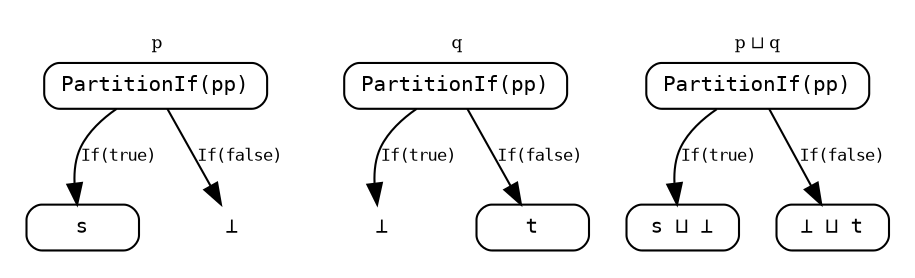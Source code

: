 digraph PartitionIflub {
	margin=0.01;
	fontsize=8.0;

	node [fontsize=10.0, height=0.3, shape=record, style=rounded, fontname="Monospace"];
	edge [fontsize=8.0, fontname="Monospace"];

	subgraph cluster_p {
		label="p";
		color=white;

		p0 -> p1 [label="If(true)"];
		p0 -> p2 [label="If(false)"];

		p0 [label="PartitionIf(pp)"];
		p1 [label="s"];
		p2 [label="⊥", shape=plaintext];
	}
	
	subgraph cluster_q {
		label="q";
		color=white;

		q0 -> q1 [label="If(true)"];
		q0 -> q2 [label="If(false)"];

		q0 [label="PartitionIf(pp)"];
		q1 [label="⊥", shape=plaintext];
		q2 [label="t"];
	}
	
	subgraph cluster_l {
		label="p ⊔ q";
		color=white;

		l0 -> l1 [label="If(true)"];
		l0 -> l2 [label="If(false)"];

		l0 [label="PartitionIf(pp)"];
		l1 [label="s ⊔ ⊥"];
		l2 [label="⊥ ⊔ t"];
	}
}
